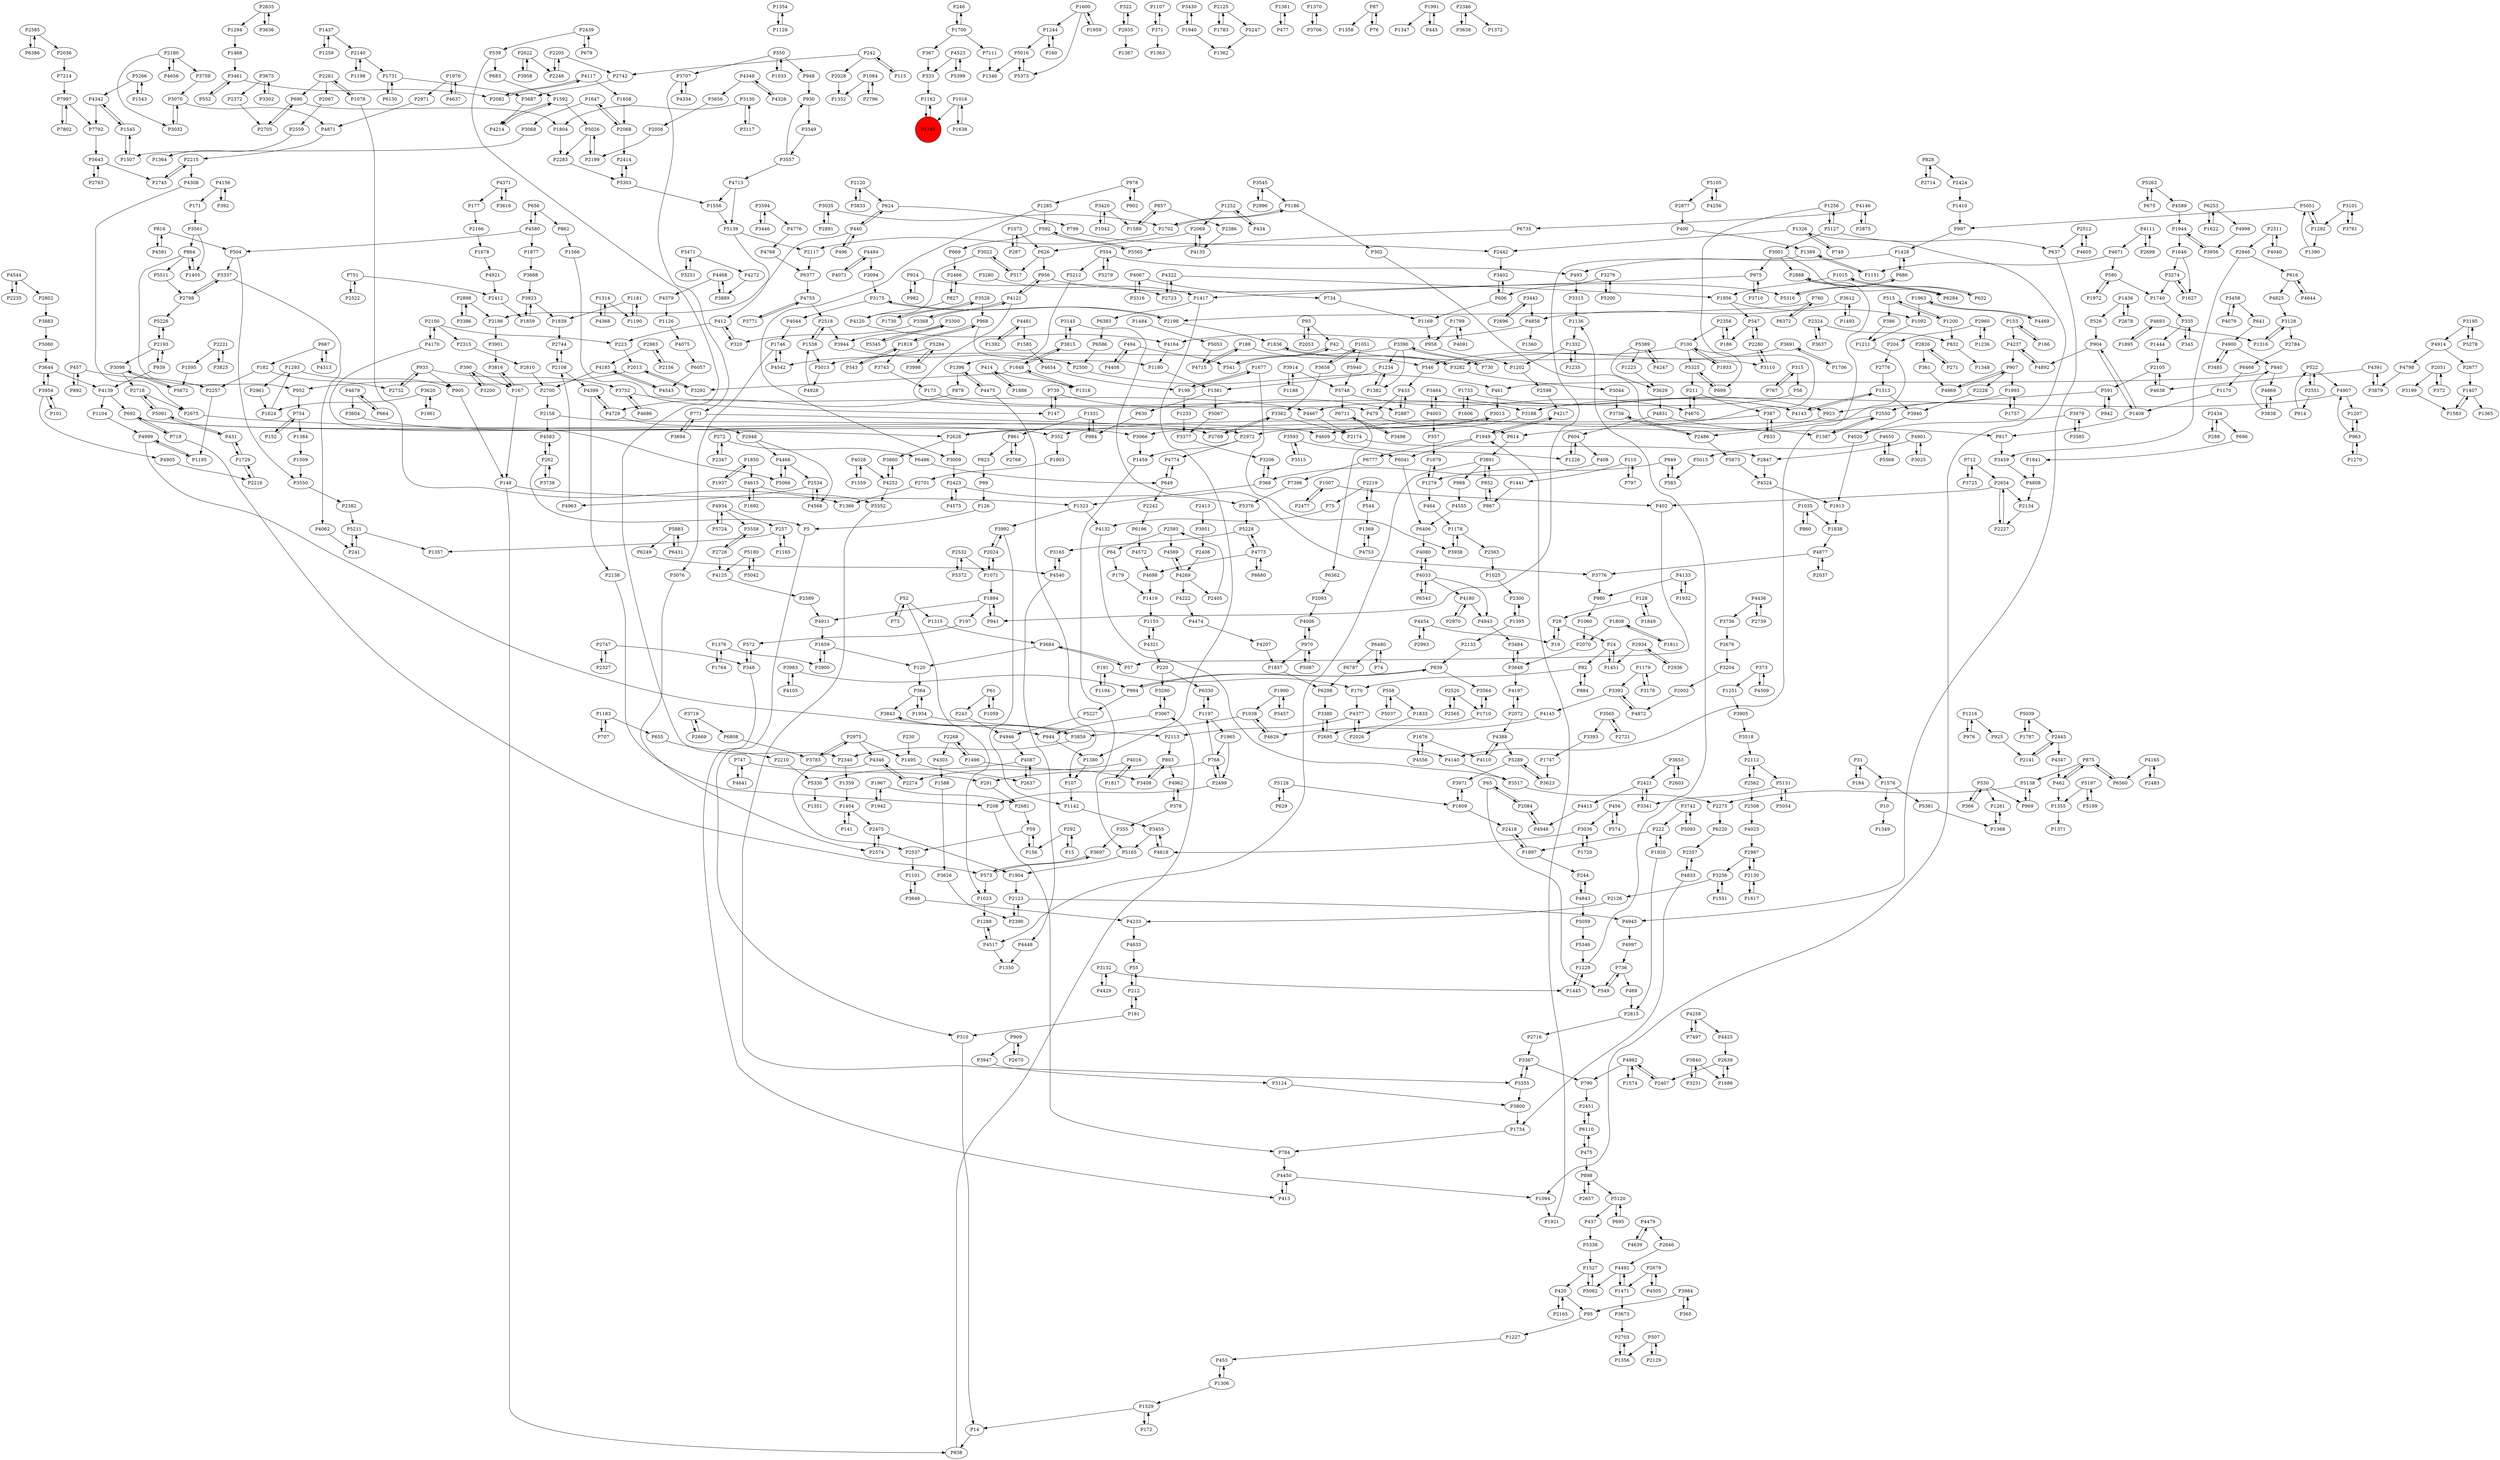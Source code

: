 digraph {
	P1428 -> P493
	P1498 -> P3408
	P2442 -> P3402
	P28 -> P19
	P4877 -> P2037
	P2072 -> P4197
	P2358 -> P100
	P4962 -> P378
	P3761 -> P3101
	P1007 -> P2477
	P4067 -> P734
	P4143 -> P1313
	P3992 -> P2024
	P2961 -> P1624
	P2180 -> P4656
	P504 -> P3337
	P89 -> P126
	P3464 -> P4143
	P5568 -> P4650
	P3175 -> P2198
	P1007 -> P402
	P839 -> P994
	P1376 -> P1764
	P4033 -> P4180
	P4197 -> P2072
	P2002 -> P4872
	P1252 -> P434
	P14 -> P838
	P768 -> P1197
	P4020 -> P1913
	P504 -> P3550
	P1436 -> P526
	P2701 -> P1366
	P2728 -> P4125
	P3648 -> P4197
	P4140 -> P3517
	P4871 -> P2215
	P5062 -> P1527
	P1059 -> P61
	P4544 -> P2802
	P4222 -> P4474
	P2108 -> P4399
	P3302 -> P3675
	P1894 -> P197
	P335 -> P1444
	P1993 -> P1757
	P3464 -> P4003
	P1731 -> P6130
	P1809 -> P2418
	P420 -> P2165
	P2993 -> P4454
	P5087 -> P970
	P1404 -> P141
	P5199 -> P5197
	P4831 -> P604
	P1354 -> P1128
	P4117 -> P1658
	P1897 -> P2418
	P898 -> P2657
	P6298 -> P3380
	P1877 -> P3688
	P827 -> P2466
	P2423 -> P5376
	P2888 -> P6284
	P246 -> P1700
	P2281 -> P2067
	P4755 -> P3771
	P1498 -> P2268
	P1841 -> P4808
	P3274 -> P1627
	P4349 -> P4326
	P2744 -> P2108
	P686 -> P5316
	P1710 -> P2695
	P5131 -> P5054
	P4650 -> P5568
	P156 -> P59
	P4997 -> P736
	P4637 -> P1976
	P4237 -> P907
	P4347 -> P462
	P4575 -> P2423
	P1622 -> P6253
	P1734 -> P784
	P1256 -> P4609
	P220 -> P3290
	P5016 -> P1346
	P4798 -> P3879
	P390 -> P167
	P2934 -> P1451
	P857 -> P2386
	P994 -> P839
	P592 -> P669
	P100 -> P1933
	P952 -> P754
	P626 -> P956
	P2565 -> P2520
	P4481 -> P1585
	P2268 -> P1498
	P2340 -> P1359
	P2280 -> P547
	P3442 -> P4858
	P4474 -> P4207
	P1259 -> P1437
	P4943 -> P3484
	P1200 -> P832
	P272 -> P6486
	P4524 -> P1913
	P3742 -> P5093
	P949 -> P583
	P949 -> P1279
	P2739 -> P4436
	P1648 -> P3292
	P2445 -> P2141
	P1576 -> P10
	P1316 -> P3128
	P630 -> P984
	P3455 -> P5165
	P1857 -> P6298
	P904 -> P1408
	P3688 -> P3923
	P4492 -> P1471
	P3390 -> P5013
	P3251 -> P3471
	P574 -> P456
	P4946 -> P4087
	P3101 -> P3761
	P1659 -> P3900
	P3938 -> P1178
	P4773 -> P5228
	P573 -> P3697
	P541 -> P42
	P387 -> P833
	P1959 -> P1600
	P2551 -> P522
	P4170 -> P2100
	P1181 -> P1839
	P1234 -> P1382
	P5330 -> P1351
	P1162 -> P1345
	P302 -> P1387
	P930 -> P3349
	P15 -> P292
	P3984 -> P365
	P3124 -> P3800
	P4016 -> P2274
	P2123 -> P2390
	P469 -> P2815
	P1417 -> P1380
	P5066 -> P4466
	P3393 -> P1747
	P3593 -> P3515
	P1382 -> P1234
	P6220 -> P2357
	P322 -> P2935
	P924 -> P982
	P5552 -> P3355
	P768 -> P291
	P1405 -> P864
	P522 -> P4907
	P771 -> P2972
	P1292 -> P1390
	P580 -> P1972
	P2424 -> P1410
	P288 -> P2434
	P712 -> P3725
	P390 -> P3200
	P1576 -> P5381
	P7214 -> P7997
	P333 -> P1162
	P1107 -> P371
	P291 -> P2681
	P4388 -> P4110
	P3001 -> P6284
	P1617 -> P2130
	P4755 -> P2518
	P52 -> P1023
	P1094 -> P1921
	P2113 -> P803
	P1390 -> P5051
	P3044 -> P3756
	P5105 -> P4256
	P3001 -> P2888
	P5015 -> P583
	P1178 -> P2563
	P4185 -> P2700
	P82 -> P170
	P624 -> P440
	P924 -> P2723
	P2747 -> P348
	P958 -> P1202
	P4572 -> P4698
	P2105 -> P591
	P2888 -> P4140
	P366 -> P530
	P2875 -> P4146
	P153 -> P166
	P4580 -> P1877
	P4436 -> P2739
	P4346 -> P2537
	P3710 -> P975
	P1261 -> P1368
	P4945 -> P4997
	P1895 -> P4693
	P909 -> P2670
	P2654 -> P2227
	P3035 -> P2891
	P655 -> P2210
	P3098 -> P2718
	P5883 -> P6249
	P695 -> P5120
	P2051 -> P3199
	P4892 -> P4237
	P335 -> P345
	P7997 -> P7792
	P1073 -> P287
	P3833 -> P2120
	P3430 -> P1940
	P3594 -> P4776
	P3471 -> P4272
	P616 -> P4825
	P2215 -> P4308
	P5 -> P310
	P4774 -> P649
	P3771 -> P4755
	P3840 -> P3231
	P2718 -> P2675
	P2130 -> P2987
	P2216 -> P1729
	P197 -> P572
	P1990 -> P1038
	P3256 -> P1551
	P1361 -> P477
	P414 -> P1886
	P2972 -> P1459
	P1783 -> P2125
	P1015 -> P1956
	P4146 -> P2875
	P1949 -> P6041
	P7997 -> P7802
	P95 -> P1227
	P690 -> P1804
	P3859 -> P2340
	P6383 -> P6586
	P5883 -> P6431
	P4391 -> P3879
	P3022 -> P517
	P1949 -> P6777
	P2439 -> P679
	P1170 -> P1408
	P1035 -> P860
	P3653 -> P2421
	P364 -> P1954
	P4877 -> P3776
	P3725 -> P712
	P1244 -> P160
	P1595 -> P5672
	P1677 -> P199
	P3752 -> P4467
	P2763 -> P5643
	P968 -> P1180
	P402 -> P57
	P3420 -> P1589
	P1545 -> P4342
	P1226 -> P604
	P4321 -> P220
	P683 -> P1592
	P1408 -> P904
	P1368 -> P1261
	P4091 -> P1799
	P6480 -> P74
	P790 -> P2451
	P1313 -> P4143
	P3485 -> P4900
	P768 -> P2499
	P2698 -> P4111
	P526 -> P904
	P494 -> P4408
	P7396 -> P5376
	P3743 -> P173
	P2205 -> P2742
	P707 -> P1183
	P1370 -> P3706
	P5289 -> P3971
	P3838 -> P4869
	P4475 -> P107
	P5200 -> P3276
	P970 -> P4006
	P546 -> P433
	P2174 -> P2847
	P878 -> P4729
	P211 -> P387
	P4170 -> P5066
	P692 -> P719
	P686 -> P1428
	P1624 -> P1293
	P948 -> P930
	P591 -> P942
	P4003 -> P357
	P6711 -> P3498
	P167 -> P3816
	P1313 -> P3940
	P2125 -> P1783
	P1538 -> P5013
	P1169 -> P958
	P4322 -> P1956
	P3316 -> P4067
	P1369 -> P4753
	P220 -> P6330
	P5565 -> P592
	P1408 -> P817
	P5165 -> P1904
	P1285 -> P3009
	P4468 -> P3889
	P2550 -> P3066
	P2716 -> P3367
	P4679 -> P3604
	P1592 -> P5026
	P110 -> P797
	P24 -> P1451
	P1799 -> P4091
	P5093 -> P3742
	P3561 -> P864
	P2414 -> P5303
	P4023 -> P2987
	P5180 -> P4125
	P2100 -> P223
	P3368 -> P4121
	P1976 -> P4637
	P1648 -> P3815
	P2585 -> P6386
	P754 -> P152
	P2520 -> P1710
	P1356 -> P2703
	P4121 -> P3368
	P4121 -> P956
	P3900 -> P1659
	P6480 -> P6787
	P440 -> P2186
	P547 -> P186
	P1331 -> P984
	P73 -> P52
	P5091 -> P431
	P3392 -> P4145
	P3128 -> P2784
	P4006 -> P970
	P3637 -> P2324
	P2407 -> P4982
	P272 -> P2347
	P3623 -> P5289
	P852 -> P867
	P3280 -> P1417
	P1179 -> P3178
	P1606 -> P1733
	P31 -> P184
	P1903 -> P2701
	P4639 -> P4479
	P182 -> P2732
	P2180 -> P3759
	P3446 -> P3594
	P1417 -> P6383
	P1035 -> P1838
	P558 -> P1833
	P4901 -> P3025
	P42 -> P541
	P6377 -> P4755
	P1600 -> P1244
	P2796 -> P1084
	P4346 -> P2274
	P4523 -> P5399
	P1306 -> P453
	P2126 -> P4233
	P5197 -> P1355
	P242 -> P2028
	P3565 -> P3393
	P2140 -> P1731
	P624 -> P799
	P3646 -> P1101
	P1507 -> P1545
	P6560 -> P875
	P4670 -> P211
	P2675 -> P2628
	P3859 -> P3843
	P2165 -> P420
	P2315 -> P2810
	P262 -> P3738
	P1730 -> P3528
	P4469 -> P1963
	P1396 -> P878
	P2562 -> P2508
	P6057 -> P4543
	P2357 -> P4833
	P861 -> P823
	P4540 -> P3165
	P4969 -> P907
	P4467 -> P2174
	P530 -> P969
	P433 -> P479
	P2971 -> P4871
	P2728 -> P3558
	P1256 -> P5127
	P3905 -> P3518
	P816 -> P4591
	P368 -> P1323
	P5303 -> P1556
	P2802 -> P3883
	P2696 -> P3442
	P6253 -> P1622
	P6680 -> P4773
	P2300 -> P1395
	P1702 -> P5186
	P355 -> P3697
	P1731 -> P3687
	P5197 -> P5199
	P3130 -> P1804
	P1819 -> P3743
	P3282 -> P3044
	P2327 -> P2747
	P939 -> P2193
	P242 -> P2742
	P2703 -> P1356
	P3341 -> P2421
	P3117 -> P3130
	P5042 -> P5180
	P4776 -> P4768
	P1747 -> P3623
	P616 -> P4644
	P3067 -> P944
	P3282 -> P1836
	P832 -> P1348
	P2603 -> P3653
	P4105 -> P3983
	P2654 -> P2134
	P2718 -> P5091
	P3954 -> P101
	P1638 -> P1016
	P5284 -> P4542
	P6372 -> P760
	P3706 -> P1370
	P4825 -> P3128
	P4391 -> P4638
	P4999 -> P1195
	P3658 -> P3362
	P1954 -> P364
	P2134 -> P2227
	P3719 -> P6808
	P2676 -> P3204
	P530 -> P366
	P2512 -> P4605
	P4481 -> P1392
	P292 -> P15
	P988 -> P4555
	P3461 -> P552
	P1092 -> P1211
	P6777 -> P7396
	P1746 -> P4542
	P3646 -> P4233
	P799 -> P2442
	P1179 -> P3392
	P751 -> P2522
	P184 -> P31
	P1384 -> P1509
	P128 -> P28
	P656 -> P862
	P3036 -> P1720
	P1389 -> P1151
	P5016 -> P5373
	P3616 -> P4371
	P4843 -> P5059
	P864 -> P5511
	P1692 -> P4615
	P1678 -> P4921
	P626 -> P517
	P2705 -> P690
	P1894 -> P941
	P4833 -> P1734
	P1961 -> P3620
	P739 -> P147
	P42 -> P3110
	P1235 -> P1332
	P4583 -> P262
	P6431 -> P5883
	P440 -> P496
	P4125 -> P2589
	P1437 -> P2140
	P1471 -> P3673
	P554 -> P493
	P2423 -> P4575
	P3951 -> P2408
	P719 -> P573
	P4556 -> P1676
	P1509 -> P3550
	P4120 -> P4164
	P3545 -> P2996
	P1658 -> P2068
	P87 -> P1358
	P65 -> P549
	P3691 -> P1706
	P412 -> P223
	P4773 -> P6680
	P4033 -> P4943
	P1991 -> P1347
	P1956 -> P1092
	P862 -> P1566
	P378 -> P4962
	P461 -> P3013
	P364 -> P3843
	P3992 -> P1142
	P5748 -> P6711
	P861 -> P2768
	P3094 -> P3175
	P923 -> P614
	P2563 -> P1025
	P1956 -> P547
	P4509 -> P373
	P4484 -> P4071
	P2628 -> P3860
	P4693 -> P1316
	P2635 -> P3636
	P4544 -> P2235
	P191 -> P1194
	P1700 -> P246
	P5051 -> P997
	P52 -> P73
	P4523 -> P333
	P3110 -> P2280
	P3684 -> P120
	P2798 -> P3337
	P2935 -> P1367
	P1468 -> P3461
	P413 -> P4450
	P2975 -> P3783
	P365 -> P3984
	P5511 -> P2798
	P3292 -> P2013
	P994 -> P5227
	P1559 -> P4028
	P4342 -> P7792
	P3979 -> P3585
	P736 -> P549
	P3175 -> P4044
	P2486 -> P5873
	P4075 -> P6057
	P10 -> P1349
	P734 -> P1169
	P4713 -> P1556
	P3594 -> P3446
	P4568 -> P2534
	P244 -> P4843
	P1128 -> P1354
	P2158 -> P4583
	P2593 -> P64
	P4934 -> P3558
	P583 -> P949
	P3891 -> P988
	P2776 -> P1313
	P2574 -> P2475
	P4269 -> P4222
	P2037 -> P4877
	P5091 -> P2718
	P515 -> P1200
	P5228 -> P4773
	P907 -> P4969
	P904 -> P4892
	P2898 -> P3386
	P2140 -> P1198
	P2622 -> P3958
	P4591 -> P816
	P3274 -> P1740
	P4033 -> P4080
	P1183 -> P707
	P2193 -> P3098
	P315 -> P56
	P5105 -> P2877
	P171 -> P3561
	P3983 -> P994
	P4858 -> P4164
	P186 -> P2358
	P3707 -> P4334
	P1285 -> P592
	P2593 -> P4569
	P4132 -> P3517
	P1084 -> P2796
	P2072 -> P4388
	P550 -> P948
	P5724 -> P4934
	P4609 -> P1226
	P2483 -> P4165
	P1445 -> P1229
	P2635 -> P1294
	P2589 -> P4911
	P4326 -> P4349
	P1197 -> P1965
	P3940 -> P4020
	P1236 -> P2960
	P4067 -> P3316
	P942 -> P591
	P4258 -> P4425
	P550 -> P1033
	P147 -> P739
	P1202 -> P2598
	P1679 -> P1279
	P2013 -> P952
	P3752 -> P4686
	P4040 -> P2511
	P3032 -> P3070
	P3367 -> P3355
	P543 -> P1819
	P1920 -> P2815
	P2714 -> P828
	P1583 -> P1407
	P1729 -> P431
	P2987 -> P3256
	P4165 -> P6560
	P5211 -> P1357
	P1180 -> P1381
	P1700 -> P367
	P2598 -> P4217
	P2421 -> P3341
	P93 -> P42
	P1894 -> P4911
	P400 -> P1389
	P1294 -> P1468
	P1437 -> P1259
	P3984 -> P95
	P2987 -> P2130
	P3368 -> P320
	P3914 -> P5748
	P3815 -> P1648
	P2268 -> P4303
	P1292 -> P5051
	P2386 -> P4135
	P860 -> P1035
	P2500 -> P461
	P4517 -> P1350
	P817 -> P3459
	P3653 -> P2603
	P100 -> P5325
	P445 -> P1991
	P2372 -> P2705
	P1084 -> P1352
	P1326 -> P749
	P4247 -> P5389
	P2105 -> P4638
	P4928 -> P1538
	P1538 -> P2518
	P6253 -> P4998
	P3195 -> P4914
	P3066 -> P1459
	P2193 -> P939
	P1543 -> P5266
	P1648 -> P1318
	P3128 -> P1316
	P522 -> P2551
	P1451 -> P24
	P3067 -> P3290
	P76 -> P87
	P6466 -> P1170
	P1126 -> P4075
	P320 -> P412
	P4111 -> P2698
	P2562 -> P2112
	P573 -> P1023
	P5026 -> P2283
	P3458 -> P4079
	P434 -> P1252
	P2960 -> P1236
	P1293 -> P905
	P2198 -> P3175
	P1441 -> P867
	P315 -> P767
	P153 -> P4237
	P1104 -> P4999
	P978 -> P902
	P2975 -> P1495
	P1181 -> P1190
	P3377 -> P3206
	P1016 -> P1345
	P3673 -> P2703
	P2559 -> P1364
	P2405 -> P2593
	P2466 -> P827
	P2024 -> P1071
	P1033 -> P550
	P2228 -> P3940
	P3956 -> P1944
	P456 -> P574
	P3025 -> P4901
	P2082 -> P4117
	P3687 -> P4214
	P1078 -> P1366
	P2970 -> P4180
	P5051 -> P1292
	P4028 -> P4252
	P2877 -> P400
	P760 -> P6372
	P1323 -> P4132
	P494 -> P541
	P1592 -> P4214
	P3825 -> P2221
	P5120 -> P695
	P6586 -> P2500
	P898 -> P5120
	P3098 -> P5672
	P287 -> P1073
	P2768 -> P861
	P3518 -> P2112
	P1585 -> P4654
	P222 -> P1897
	P3901 -> P3816
	P4808 -> P2134
	P1545 -> P1507
	P5211 -> P241
	P4907 -> P3188
	P3675 -> P2372
	P2100 -> P2315
	P2670 -> P909
	P2723 -> P4322
	P5389 -> P3629
	P2242 -> P6196
	P4269 -> P2405
	P614 -> P3891
	P5139 -> P2117
	P3068 -> P1507
	P749 -> P1326
	P6130 -> P1731
	P2678 -> P1436
	P592 -> P5565
	P970 -> P1857
	P3132 -> P1445
	P1151 -> P1389
	P262 -> P4583
	P1407 -> P1583
	P3009 -> P2423
	P699 -> P5325
	P2068 -> P1647
	P803 -> P3408
	P4569 -> P4269
	P1404 -> P2475
	P4901 -> P2847
	P120 -> P364
	P5247 -> P1362
	P6711 -> P6362
	P4982 -> P790
	P4111 -> P4671
	P2695 -> P4140
	P606 -> P1169
	P3843 -> P3859
	P2960 -> P204
	P2518 -> P3944
	P1944 -> P3956
	P6041 -> P6406
	P212 -> P55
	P4479 -> P4639
	P2637 -> P4087
	P4003 -> P3464
	P2520 -> P2565
	P115 -> P242
	P2695 -> P3380
	P2518 -> P1538
	P56 -> P4467
	P3315 -> P1136
	P166 -> P153
	P1967 -> P2681
	P3550 -> P2382
	P2639 -> P2407
	P606 -> P3402
	P507 -> P2129
	P4156 -> P171
	P679 -> P2439
	P3178 -> P1179
	P4729 -> P2948
	P4233 -> P4633
	P2550 -> P1387
	P550 -> P3707
	P310 -> P14
	P747 -> P4641
	P204 -> P2776
	P2186 -> P3901
	P1972 -> P580
	P4146 -> P6735
	P969 -> P5138
	P2508 -> P4023
	P2024 -> P3992
	P852 -> P3891
	P211 -> P4670
	P1940 -> P3430
	P5672 -> P3098
	P5940 -> P5748
	P4914 -> P4798
	P75 -> P4132
	P1190 -> P1181
	P5873 -> P4524
	P1211 -> P2486
	P4133 -> P1932
	P1921 -> P1949
	P3188 -> P2972
	P1315 -> P3684
	P6196 -> P4572
	P2219 -> P544
	P667 -> P182
	P760 -> P2198
	P6110 -> P475
	P2108 -> P2744
	P1165 -> P257
	P4044 -> P1746
	P172 -> P1529
	P554 -> P5279
	P3195 -> P5278
	P2946 -> P3459
	P4408 -> P494
	P1646 -> P3274
	P604 -> P1226
	P357 -> P1679
	P3691 -> P3282
	P3620 -> P1624
	P3838 -> P840
	P840 -> P461
	P515 -> P386
	P3954 -> P4905
	P1574 -> P4982
	P4448 -> P1350
	P1804 -> P2283
	P1234 -> P1381
	P1746 -> P3076
	P2534 -> P4963
	P6110 -> P2451
	P2084 -> P65
	P4729 -> P4399
	P52 -> P1315
	P5289 -> P3623
	P2130 -> P1617
	P2522 -> P751
	P6330 -> P1197
	P2679 -> P4505
	P3362 -> P2769
	P3883 -> P5060
	P2056 -> P2199
	P2227 -> P2654
	P2439 -> P539
	P3891 -> P852
	P408 -> P368
	P1937 -> P1850
	P199 -> P1677
	P1251 -> P3905
	P3564 -> P1710
	P875 -> P462
	P2221 -> P1595
	P4121 -> P479
	P1551 -> P3256
	P3022 -> P4120
	P1965 -> P768
	P1963 -> P4469
	P4517 -> P1288
	P5060 -> P3644
	P414 -> P1318
	P1153 -> P4321
	P3517 -> P2275
	P4117 -> P2082
	P2123 -> P4945
	P126 -> P5
	P2120 -> P624
	P4256 -> P5105
	P2198 -> P1836
	P74 -> P6480
	P914 -> P522
	P547 -> P2280
	P4436 -> P3736
	P179 -> P1419
	P984 -> P1331
	P3707 -> P771
	P4214 -> P1592
	P1227 -> P453
	P1071 -> P1894
	P1216 -> P925
	P4650 -> P5015
	P110 -> P1441
	P2026 -> P4377
	P907 -> P1993
	P580 -> P1740
	P59 -> P2537
	P7497 -> P4258
	P367 -> P333
	P5026 -> P2199
	P784 -> P4450
	P387 -> P352
	P496 -> P440
	P1306 -> P1529
	P649 -> P2242
	P3923 -> P1839
	P907 -> P2228
	P909 -> P3947
	P816 -> P504
	P823 -> P89
	P257 -> P1165
	P3013 -> P2628
	P4644 -> P616
	P101 -> P3954
	P5278 -> P3195
	P453 -> P1306
	P1396 -> P4475
	P2274 -> P4346
	P2445 -> P4347
	P4934 -> P257
	P857 -> P1589
	P152 -> P754
	P2975 -> P4346
	P3889 -> P4468
	P4768 -> P6377
	P4139 -> P692
	P1527 -> P5062
	P4145 -> P4629
	P4638 -> P2105
	P82 -> P884
	P1419 -> P1153
	P1740 -> P335
	P2486 -> P3756
	P5372 -> P2532
	P1849 -> P128
	P2408 -> P4269
	P4454 -> P2993
	P3528 -> P1730
	P5059 -> P5346
	P4914 -> P2677
	P3515 -> P3593
	P2935 -> P322
	P4831 -> P817
	P5316 -> P686
	P4693 -> P1895
	P1676 -> P4110
	P4963 -> P2108
	P2028 -> P1352
	P3355 -> P3367
	P3558 -> P2728
	P4371 -> P177
	P2639 -> P1688
	P1195 -> P4999
	P1527 -> P420
	P902 -> P978
	P2412 -> P1859
	P2156 -> P2983
	P1932 -> P4133
	P667 -> P4313
	P3256 -> P2126
	P1025 -> P2300
	P4080 -> P4033
	P6735 -> P5565
	P4313 -> P667
	P1178 -> P3938
	P5186 -> P302
	P3719 -> P2669
	P4399 -> P2138
	P2810 -> P2700
	P1886 -> P414
	P4905 -> P2216
	P1566 -> P147
	P6386 -> P2585
	P440 -> P624
	P1293 -> P2961
	P730 -> P3390
	P61 -> P243
	P1136 -> P1332
	P3658 -> P1051
	P177 -> P2166
	P3612 -> P1493
	P475 -> P898
	P692 -> P4609
	P5389 -> P1223
	P230 -> P1495
	P956 -> P5316
	P4679 -> P664
	P2421 -> P4415
	P4342 -> P1545
	P5228 -> P3165
	P3684 -> P57
	P3200 -> P390
	P371 -> P1107
	P1436 -> P2678
	P4872 -> P3392
	P4207 -> P1857
	P241 -> P5211
	P2215 -> P2745
	P348 -> P572
	P2826 -> P361
	P3076 -> P2574
	P1207 -> P963
	P475 -> P6110
	P3979 -> P4020
	P3604 -> P352
	P939 -> P4139
	P3815 -> P3145
	P3498 -> P6711
	P1954 -> P2113
	P3944 -> P2500
	P457 -> P892
	P4165 -> P2483
	P2646 -> P4492
	P4272 -> P3889
	P1395 -> P2133
	P4686 -> P3752
	P1060 -> P2070
	P457 -> P2257
	P1023 -> P1288
	P2100 -> P4170
	P3145 -> P3776
	P1051 -> P5940
	P348 -> P413
	P1318 -> P1648
	P1229 -> P1445
	P2669 -> P3719
	P1729 -> P2216
	P188 -> P546
	P4258 -> P7497
	P4454 -> P19
	P1799 -> P958
	P4164 -> P1180
	P3971 -> P1809
	P1229 -> P1136
	P3392 -> P4872
	P1252 -> P2069
	P1993 -> P2550
	P1038 -> P4629
	P2281 -> P1078
	P5131 -> P3341
	P2983 -> P4185
	P6543 -> P4033
	P1556 -> P5139
	P1381 -> P630
	P3204 -> P2002
	P3035 -> P1702
	P5279 -> P554
	P4252 -> P3860
	P1279 -> P464
	P188 -> P4715
	P1787 -> P5039
	P191 -> P170
	P4377 -> P2113
	P5138 -> P2275
	P1859 -> P3923
	P5227 -> P4946
	P933 -> P2732
	P2158 -> P2769
	P4900 -> P840
	P1904 -> P2123
	P4998 -> P3956
	P1720 -> P3036
	P1326 -> P1094
	P530 -> P1261
	P368 -> P3206
	P373 -> P1251
	P3557 -> P4713
	P554 -> P5212
	P6406 -> P4080
	P2742 -> P3687
	P4589 -> P1944
	P5053 -> P4715
	P1942 -> P1967
	P4921 -> P2412
	P4016 -> P1817
	P4629 -> P1038
	P2280 -> P3110
	P199 -> P1233
	P5338 -> P1527
	P2537 -> P1101
	P944 -> P1380
	P59 -> P156
	P978 -> P1285
	P1197 -> P6330
	P3675 -> P3302
	P3636 -> P2635
	P4071 -> P4484
	P1600 -> P1959
	P2221 -> P3825
	P3459 -> P4808
	P2084 -> P4948
	P963 -> P4907
	P3471 -> P3251
	P1495 -> P2637
	P2117 -> P6377
	P3300 -> P5345
	P2948 -> P4466
	P2180 -> P3032
	P544 -> P2219
	P3742 -> P222
	P4907 -> P1207
	P372 -> P2051
	P5263 -> P4589
	P1194 -> P191
	P3694 -> P771
	P3561 -> P1405
	P1216 -> P976
	P464 -> P1178
	P2138 -> P208
	P2983 -> P2156
	P19 -> P28
	P4948 -> P2084
	P2972 -> P4774
	P2499 -> P208
	P433 -> P2887
	P1016 -> P1638
	P6808 -> P3783
	P170 -> P4377
	P7802 -> P7997
	P3402 -> P606
	P2679 -> P1471
	P1808 -> P2070
	P1380 -> P107
	P1976 -> P2971
	P3276 -> P606
	P690 -> P2705
	P477 -> P1361
	P4466 -> P2534
	P1811 -> P1808
	P1314 -> P4368
	P3367 -> P790
	P257 -> P1357
	P833 -> P387
	P1323 -> P3992
	P1270 -> P963
	P4671 -> P1151
	P373 -> P4509
	P1345 -> P1162
	P5263 -> P675
	P2112 -> P2562
	P1392 -> P4481
	P4505 -> P2679
	P4133 -> P980
	P3380 -> P2695
	P2051 -> P372
	P1819 -> P543
	P1588 -> P3626
	P173 -> P3188
	P1071 -> P2024
	P3629 -> P4831
	P4180 -> P2970
	P968 -> P1819
	P2070 -> P3648
	P7792 -> P5643
	P479 -> P614
	P3355 -> P3800
	P3484 -> P3648
	P803 -> P4962
	P2125 -> P5247
	P345 -> P335
	P2347 -> P272
	P243 -> P4946
	P2275 -> P6220
	P2129 -> P507
	P3626 -> P2390
	P4450 -> P1094
	P1990 -> P5457
	P1702 -> P2117
	P980 -> P1060
	P1940 -> P1362
	P5643 -> P2763
	P3455 -> P4618
	P976 -> P1216
	P2324 -> P3637
	P2654 -> P402
	P3759 -> P3070
	P5399 -> P4523
	P637 -> P4945
	P4618 -> P3455
	P431 -> P5091
	P1407 -> P1365
	P517 -> P3022
	P1389 -> P941
	P2585 -> P2036
	P1038 -> P3859
	P262 -> P5
	P3656 -> P2056
	P2257 -> P1195
	P4656 -> P2180
	P1078 -> P2281
	P875 -> P5138
	P1529 -> P14
	P4475 -> P1396
	P55 -> P212
	P222 -> P1920
	P223 -> P2013
	P3840 -> P1688
	P93 -> P2053
	P378 -> P355
	P1288 -> P4517
	P632 -> P1015
	P549 -> P736
	P2732 -> P933
	P456 -> P3036
	P181 -> P310
	P3860 -> P4252
	P4615 -> P5552
	P591 -> P923
	P2036 -> P7214
	P2451 -> P6110
	P5325 -> P699
	P1850 -> P4615
	P2346 -> P3638
	P982 -> P924
	P5127 -> P637
	P4654 -> P199
	P31 -> P1576
	P3958 -> P2622
	P4033 -> P6543
	P3783 -> P2975
	P975 -> P1417
	P181 -> P212
	P167 -> P148
	P3442 -> P2696
	P828 -> P2424
	P242 -> P115
	P4399 -> P4729
	P65 -> P2084
	P2747 -> P2327
	P1676 -> P4556
	P4492 -> P5062
	P4773 -> P4698
	P2700 -> P2158
	P4999 -> P944
	P5128 -> P1809
	P2141 -> P2445
	P905 -> P148
	P4349 -> P3656
	P5376 -> P5228
	P3206 -> P368
	P2477 -> P1007
	P970 -> P5087
	P1647 -> P3068
	P5039 -> P1787
	P493 -> P3315
	P5643 -> P2745
	P754 -> P1384
	P558 -> P5037
	P4237 -> P4892
	P1355 -> P1371
	P1200 -> P515
	P5139 -> P412
	P4087 -> P2637
	P1410 -> P997
	P2934 -> P2936
	P4371 -> P3616
	P2219 -> P75
	P5373 -> P5016
	P3199 -> P1583
	P3776 -> P980
	P712 -> P2654
	P3276 -> P5200
	P2681 -> P59
	P2382 -> P5211
	P160 -> P1244
	P3620 -> P1961
	P827 -> P4120
	P696 -> P1841
	P5748 -> P4670
	P5266 -> P1543
	P3914 -> P1188
	P4217 -> P1949
	P1493 -> P3612
	P5120 -> P437
	P431 -> P1729
	P1897 -> P244
	P2499 -> P768
	P2532 -> P5372
	P128 -> P1849
	P1706 -> P3691
	P1188 -> P3914
	P875 -> P6560
	P1600 -> P5373
	P6362 -> P2093
	P3644 -> P3954
	P3738 -> P262
	P1808 -> P1811
	P2390 -> P2123
	P6284 -> P2888
	P2511 -> P4040
	P3923 -> P1859
	P867 -> P852
	P736 -> P469
	P5180 -> P5042
	P371 -> P1363
	P4269 -> P4569
	P975 -> P3710
	P864 -> P952
	P3130 -> P3117
	P1042 -> P3420
	P3557 -> P930
	P1757 -> P1993
	P437 -> P5338
	P5039 -> P2445
	P5226 -> P2193
	P1764 -> P1376
	P352 -> P1903
	P4641 -> P747
	P4698 -> P1419
	P2826 -> P271
	P3337 -> P2798
	P1331 -> P861
	P4833 -> P2357
	P1332 -> P1235
	P5266 -> P4342
	P148 -> P838
	P4079 -> P3458
	P3593 -> P6041
	P412 -> P320
	P1836 -> P3282
	P3998 -> P5284
	P1963 -> P1092
	P4540 -> P4448
	P767 -> P315
	P1051 -> P3658
	P539 -> P2340
	P884 -> P82
	P2948 -> P4568
	P1381 -> P5067
	P4466 -> P5066
	P1223 -> P3629
	P2324 -> P832
	P1933 -> P100
	P3800 -> P1734
	P1733 -> P923
	P2205 -> P2246
	P5067 -> P3377
	P3420 -> P1042
	P4715 -> P188
	P1183 -> P655
	P3458 -> P641
	P4843 -> P244
	P3697 -> P573
	P2069 -> P626
	P2946 -> P616
	P4377 -> P2026
	P4858 -> P1360
	P2346 -> P1372
	P87 -> P76
	P649 -> P4774
	P2622 -> P2246
	P4388 -> P5289
	P1627 -> P3274
	P3585 -> P3979
	P1332 -> P1202
	P1326 -> P2442
	P2898 -> P2186
	P5284 -> P3998
	P669 -> P2466
	P271 -> P2826
	P1688 -> P2639
	P4110 -> P4388
	P2120 -> P3833
	P1817 -> P4016
	P1428 -> P686
	P2013 -> P3292
	P5037 -> P558
	P3036 -> P4618
	P840 -> P4869
	P4185 -> P4543
	P4605 -> P2512
	P1733 -> P1606
	P2413 -> P3951
	P1659 -> P120
	P1965 -> P2499
	P4139 -> P1104
	P2936 -> P2934
	P3638 -> P2346
	P4303 -> P1588
	P2358 -> P186
	P4028 -> P1559
	P797 -> P110
	P57 -> P3684
	P3947 -> P3124
	P1589 -> P857
	P3612 -> P4858
	P771 -> P3694
	P1833 -> P2026
	P392 -> P4156
	P2246 -> P2205
	P4135 -> P2069
	P1529 -> P172
	P1484 -> P5053
	P5325 -> P211
	P1459 -> P5165
	P462 -> P875
	P839 -> P3564
	P6486 -> P649
	P1819 -> P968
	P1920 -> P222
	P4252 -> P5552
	P4087 -> P5330
	P4869 -> P3838
	P3132 -> P4429
	P3386 -> P2898
	P100 -> P699
	P1700 -> P7111
	P2532 -> P1071
	P552 -> P3461
	P3816 -> P167
	P997 -> P1428
	P5127 -> P3001
	P107 -> P1142
	P2283 -> P5303
	P420 -> P95
	P572 -> P348
	P3954 -> P3644
	P1142 -> P3455
	P208 -> P784
	P4543 -> P4185
	P3001 -> P975
	P3736 -> P2676
	P3408 -> P803
	P3390 -> P730
	P1314 -> P1190
	P4934 -> P5724
	P3879 -> P4391
	P838 -> P3067
	P292 -> P156
	P963 -> P1207
	P4429 -> P3132
	P4180 -> P4943
	P2511 -> P2946
	P2199 -> P5026
	P4479 -> P2646
	P3362 -> P2174
	P5346 -> P1229
	P100 -> P546
	P3337 -> P4062
	P4334 -> P3707
	P1838 -> P4877
	P386 -> P1211
	P3545 -> P5186
	P2434 -> P696
	P2053 -> P93
	P462 -> P1355
	P4633 -> P55
	P4542 -> P1746
	P2512 -> P637
	P3290 -> P3067
	P5013 -> P4928
	P3145 -> P3815
	P5127 -> P1256
	P5212 -> P1396
	P864 -> P1405
	P28 -> P24
	P148 -> P1323
	P1101 -> P3646
	P4911 -> P1659
	P3101 -> P1292
	P5389 -> P4247
	P4982 -> P1574
	P3565 -> P2721
	P2628 -> P3013
	P3648 -> P3484
	P2996 -> P3545
	P4580 -> P656
	P2475 -> P2574
	P629 -> P5128
	P4468 -> P4379
	P61 -> P1059
	P2534 -> P4568
	P1949 -> P4217
	P1677 -> P3938
	P5381 -> P1368
	P4484 -> P3094
	P3528 -> P968
	P3390 -> P1382
	P361 -> P4969
	P1198 -> P2140
	P2166 -> P1678
	P4982 -> P2407
	P4580 -> P504
	P1244 -> P5016
	P2798 -> P5226
	P5303 -> P2414
	P5186 -> P1702
	P2769 -> P3362
	P4450 -> P413
	P5457 -> P1990
	P2551 -> P914
	P1387 -> P2550
	P1395 -> P2300
	P4322 -> P2723
	P3983 -> P4105
	P507 -> P1356
	P656 -> P4580
	P751 -> P2412
	P4156 -> P392
	P1646 -> P1627
	P1710 -> P3564
	P4379 -> P1126
	P2677 -> P1407
	P544 -> P1369
	P2847 -> P4524
	P1359 -> P1404
	P3756 -> P2486
	P6249 -> P4540
	P3891 -> P4517
	P692 -> P3066
	P4368 -> P1314
	P4900 -> P3485
	P5345 -> P3300
	P3165 -> P4540
	P1015 -> P632
	P212 -> P181
	P4615 -> P1692
	P2068 -> P2414
	P4062 -> P241
	P4753 -> P1369
	P3644 -> P4139
	P539 -> P683
	P2069 -> P4135
	P2210 -> P5330
	P1233 -> P3377
	P675 -> P5263
	P3349 -> P3557
	P963 -> P1270
	P2721 -> P3565
	P2657 -> P898
	P2475 -> P1904
	P3461 -> P2082
	P4425 -> P2639
	P1279 -> P1679
	P2418 -> P1897
	P4555 -> P6406
	P182 -> P2257
	P2193 -> P5226
	P2784 -> P6466
	P739 -> P2887
	P4671 -> P580
	P1991 -> P445
	P2112 -> P5131
	P747 -> P291
	P2093 -> P4006
	P1647 -> P2068
	P64 -> P179
	P3070 -> P3032
	P3231 -> P3840
	P24 -> P82
	P2887 -> P433
	P933 -> P905
	P2815 -> P2716
	P1839 -> P2744
	P1471 -> P4492
	P3390 -> P1234
	P4321 -> P1153
	P6787 -> P6298
	P719 -> P692
	P5128 -> P629
	P2434 -> P288
	P925 -> P2141
	P2067 -> P2559
	P828 -> P2714
	P2235 -> P4544
	P4713 -> P5139
	P892 -> P457
	P2745 -> P2215
	P4415 -> P4948
	P1850 -> P1937
	P3070 -> P4871
	P5138 -> P969
	P933 -> P3752
	P5054 -> P5131
	P956 -> P4121
	P2133 -> P839
	P604 -> P408
	P2891 -> P3035
	P1444 -> P2105
	P1809 -> P3971
	P664 -> P4679
	P641 -> P4900
	P1376 -> P3900
	P7111 -> P1346
	P2281 -> P690
	P1967 -> P1942
	P941 -> P1894
	P1073 -> P626
	P1944 -> P1646
	P2628 -> P3009
	P4308 -> P2675
	P3300 -> P3944
	P1913 -> P1838
	P141 -> P1404
	P1345 [shape=circle]
	P1345 [style=filled]
	P1345 [fillcolor=red]
}